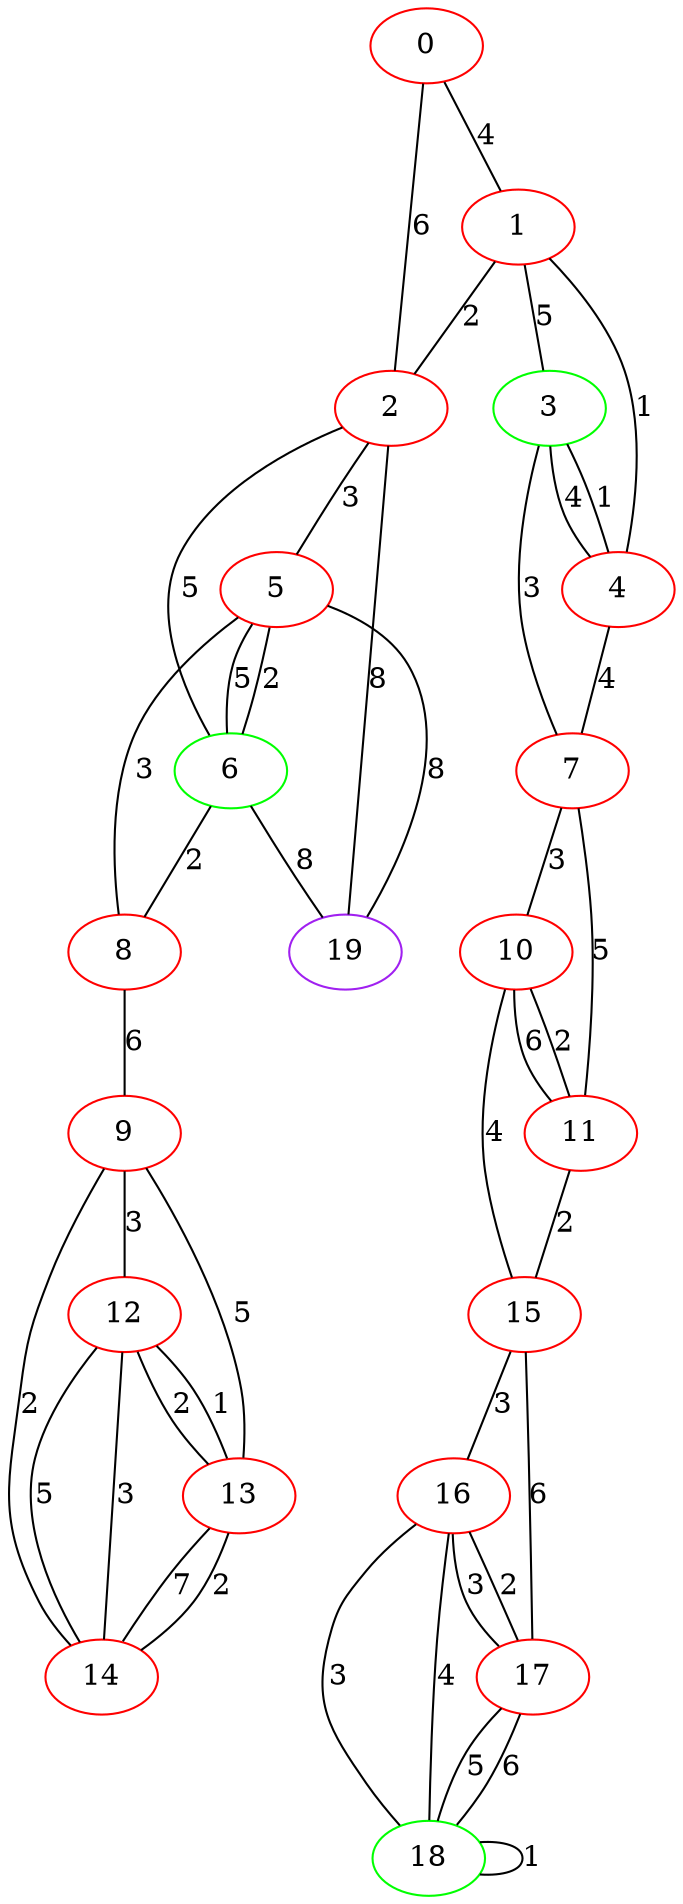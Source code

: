 graph "" {
0 [color=red, weight=1];
1 [color=red, weight=1];
2 [color=red, weight=1];
3 [color=green, weight=2];
4 [color=red, weight=1];
5 [color=red, weight=1];
6 [color=green, weight=2];
7 [color=red, weight=1];
8 [color=red, weight=1];
9 [color=red, weight=1];
10 [color=red, weight=1];
11 [color=red, weight=1];
12 [color=red, weight=1];
13 [color=red, weight=1];
14 [color=red, weight=1];
15 [color=red, weight=1];
16 [color=red, weight=1];
17 [color=red, weight=1];
18 [color=green, weight=2];
19 [color=purple, weight=4];
0 -- 1  [key=0, label=4];
0 -- 2  [key=0, label=6];
1 -- 2  [key=0, label=2];
1 -- 3  [key=0, label=5];
1 -- 4  [key=0, label=1];
2 -- 19  [key=0, label=8];
2 -- 5  [key=0, label=3];
2 -- 6  [key=0, label=5];
3 -- 4  [key=0, label=4];
3 -- 4  [key=1, label=1];
3 -- 7  [key=0, label=3];
4 -- 7  [key=0, label=4];
5 -- 8  [key=0, label=3];
5 -- 19  [key=0, label=8];
5 -- 6  [key=0, label=5];
5 -- 6  [key=1, label=2];
6 -- 8  [key=0, label=2];
6 -- 19  [key=0, label=8];
7 -- 11  [key=0, label=5];
7 -- 10  [key=0, label=3];
8 -- 9  [key=0, label=6];
9 -- 12  [key=0, label=3];
9 -- 13  [key=0, label=5];
9 -- 14  [key=0, label=2];
10 -- 11  [key=0, label=6];
10 -- 11  [key=1, label=2];
10 -- 15  [key=0, label=4];
11 -- 15  [key=0, label=2];
12 -- 13  [key=0, label=2];
12 -- 13  [key=1, label=1];
12 -- 14  [key=0, label=5];
12 -- 14  [key=1, label=3];
13 -- 14  [key=0, label=7];
13 -- 14  [key=1, label=2];
15 -- 16  [key=0, label=3];
15 -- 17  [key=0, label=6];
16 -- 17  [key=0, label=3];
16 -- 17  [key=1, label=2];
16 -- 18  [key=0, label=3];
16 -- 18  [key=1, label=4];
17 -- 18  [key=0, label=5];
17 -- 18  [key=1, label=6];
18 -- 18  [key=0, label=1];
}
